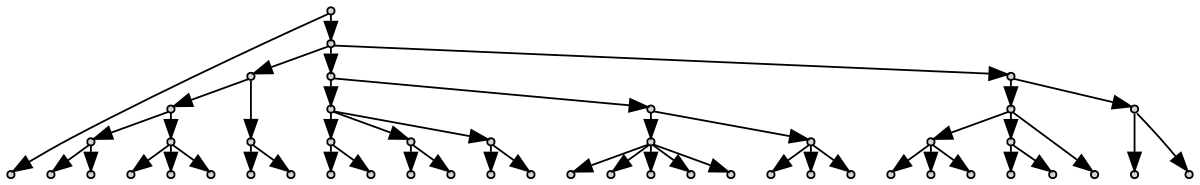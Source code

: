 digraph bct {
  ranksep="0.2 equally"
  size="8,8";
  node [color=black, fillcolor=lightgray, style=filled, shape=circle, width=0.05];

  root[label="",group=root]

  c1[label=""]
  c2[label=""]
  c3[label=""]
  c4[label=""]
  c5[label=""]
  c6[label=""]
  c7[label=""]
//  c8[label=""]
  c9[label=""]
  c10[label=""]
//  c11[label=""]
  c12[label=""]
  c13[label=""]
  c14[label=""]
  c15[label=""]
//  c16[label=""]
//  c17[label=""]
//  c18[label=""]
//  c19[label=""]
  c20[label=""]
  c21[label=""]
  c22[label=""]
  c23[label=""]
  c24[label=""]
//  c25[label=""]
//  c26[label=""]
//  c27[label=""]
//  c28[label=""]
  c29[label=""]
  c30[label=""]
//  c31[label=""]
//  c32[label=""]
  c33[label=""]
  c34[label=""]
  c35[label=""]
  c36[label=""]
  c37[label=""]
//  c38[label=""]
//  c39[label=""]
//  c40[label=""]
  c41[label=""]
  c42[label=""]
//  c43[label=""]
  c44[label=""]
  c45[label=""]
  c46[label=""]
  c47[label=""]
  c48[label=""]
  c49[label=""]
  c50[label=""]
  c51[label=""]
  c52[label=""]
  c53[label=""]
  c54[label=""]
  c55[label=""]
  c56[label=""]
  c57[label=""]
//  c58[label=""]
//  c59[label=""]
//  c60[label=""]
//  c61[label=""]
//  c62[label=""]
//  c63[label=""]
//  c64[label=""]
//  c65[label=""]
  c66[label=""]
  c67[label=""]
  c68[label=""]
  c69[label=""]
  c70[label=""]
  c71[label=""]
  c72[label=""]
  c73[label=""]

  // level 1
  root -> c1[weight=0];
  root -> c2[weight=1];

  // level 2
  c2 -> c3[weight=0];
  c2 -> c4[weight=1];
  c2 -> c5[weight=0];

  // level 3
  c3 -> c6[weight=0];
  c3 -> c7[weight=1];

//  c4 -> c8[weight=0];
  c4 -> c9[weight=1];
  c4 -> c10[weight=0];
//  c4 -> c11;

  c5 -> c12[weight=1];
  c5 -> c13[weight=0];

  // level 4
  c6 -> c14[weight=0];
  c6 -> c15[weight=1];

  c7 -> c41[weight=1];
  c7 -> c42[weight=0];

//  c8 -> c19[weight=1];

  c9 -> c20[weight=1];
  c9 -> c21[weight=0];
  c9 -> c22[weight=0];

  c10 -> c23[weight=1];
  c10 -> c24[weight=0];

//  c11 -> { c25 c26 c27 c28 }

  c12 -> c29[weight=0];
  c12 -> c30[weight=1];
  c12 -> c71[weight=0];

//  c13 -> c32[weight=1];

  // level 5
  c14 -> c33[weight=0];
  c14 -> c34[weight=1];

  c15 -> c35[weight=0];
  c15 -> c36[weight=1];
  c15 -> c37[weight=0];

//  c16 -> { c38 c39 c40 }

//  c17 -> c41[weight=1];

//  c18 -> c42[weight=0];

//  c19 -> { c43 }

  c20 -> c44[weight=1];
  c20 -> c45[weight=0];

  c21 -> c46[weight=1];
  c21 -> c47[weight=0];

  c22 -> c48[weight=1];
  c22 -> c49[weight=0];

  c23 -> c50[weight=0];
  c23 -> c51[weight=0];
  c23 -> c52[weight=1];
  c23 -> c53[weight=0];
  c23 -> c54[weight=0];

  c24 -> c55[weight=0];
  c24 -> c56[weight=1];
  c24 -> c57[weight=0];

//  c25 -> { c58 c59 }
//  c26 -> { c60 }
//  c27 -> { c61 c62 }
//  c28 -> { c63 c64 c65 }

  c29 -> c66[weight=0];
  c29 -> c67[weight=1];
  c29 -> c68[weight=0];

  c30 -> c69[weight=1];
  c30 -> c70[weight=0];

//  c31 -> c71[weight=0];

  c13 -> c72[weight=1];
  c13 -> c73[weight=0];

//  {rank=same; c3 c4 c5}
  {rank=same; c6 c9 c12 c13}
  {rank=same; c7 c14 c15 c20 c21 c22 c23 c24 c29 c30 }

  {rank=same; c1 c33 c34 c35 c36 c37 c41 c42 c44 c45 c46 c47 c48
c49 c50 c51 c52 c54 c54 c55 c56 c57 c66 c67 c68
c69 c70 c71 c72 c73 }
}
